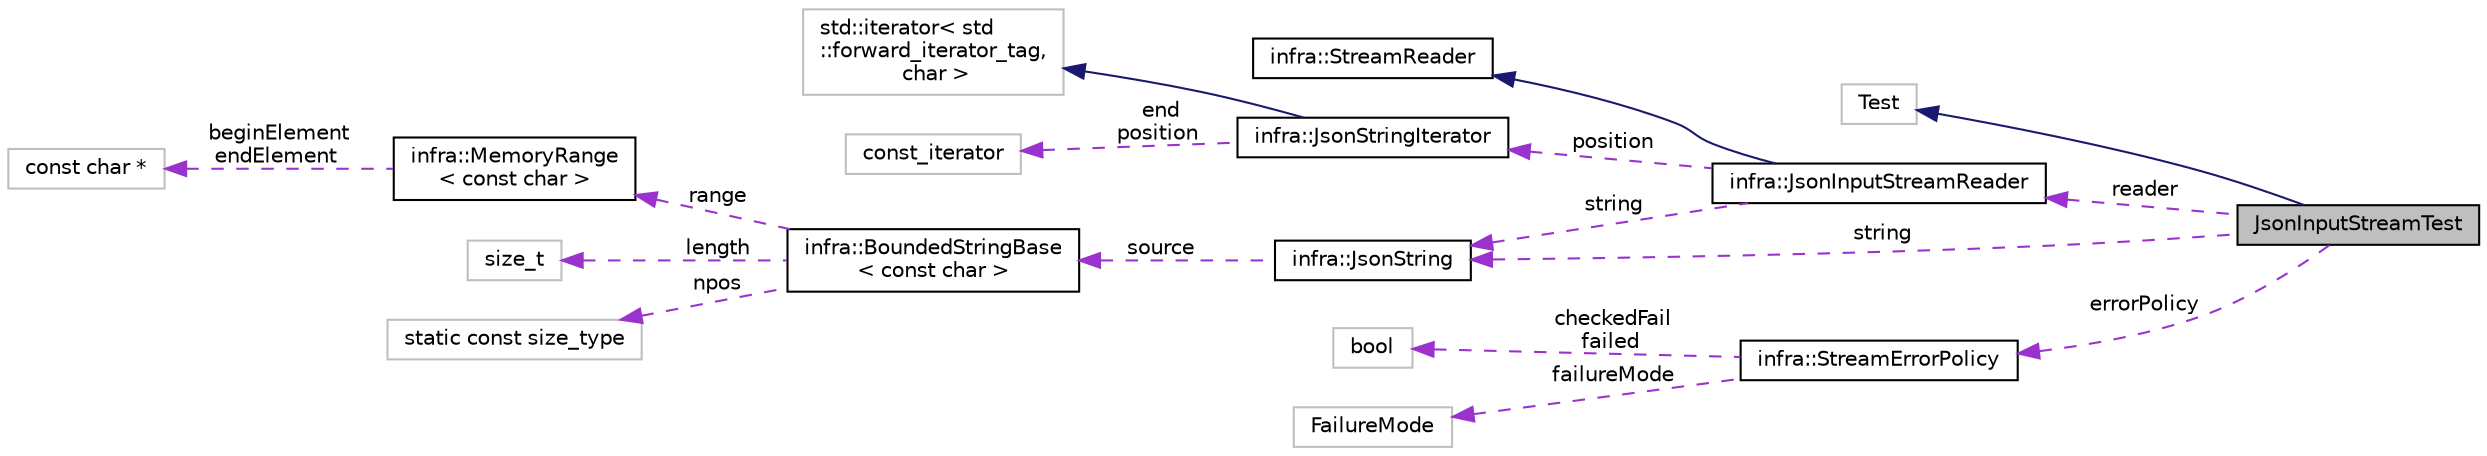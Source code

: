 digraph "JsonInputStreamTest"
{
 // INTERACTIVE_SVG=YES
  edge [fontname="Helvetica",fontsize="10",labelfontname="Helvetica",labelfontsize="10"];
  node [fontname="Helvetica",fontsize="10",shape=record];
  rankdir="LR";
  Node2 [label="JsonInputStreamTest",height=0.2,width=0.4,color="black", fillcolor="grey75", style="filled", fontcolor="black"];
  Node3 -> Node2 [dir="back",color="midnightblue",fontsize="10",style="solid",fontname="Helvetica"];
  Node3 [label="Test",height=0.2,width=0.4,color="grey75", fillcolor="white", style="filled"];
  Node4 -> Node2 [dir="back",color="darkorchid3",fontsize="10",style="dashed",label=" reader" ,fontname="Helvetica"];
  Node4 [label="infra::JsonInputStreamReader",height=0.2,width=0.4,color="black", fillcolor="white", style="filled",URL="$d5/d11/classinfra_1_1_json_input_stream_reader.html"];
  Node5 -> Node4 [dir="back",color="midnightblue",fontsize="10",style="solid",fontname="Helvetica"];
  Node5 [label="infra::StreamReader",height=0.2,width=0.4,color="black", fillcolor="white", style="filled",URL="$d2/d90/classinfra_1_1_stream_reader.html"];
  Node6 -> Node4 [dir="back",color="darkorchid3",fontsize="10",style="dashed",label=" position" ,fontname="Helvetica"];
  Node6 [label="infra::JsonStringIterator",height=0.2,width=0.4,color="black", fillcolor="white", style="filled",URL="$d1/d67/classinfra_1_1_json_string_iterator.html"];
  Node7 -> Node6 [dir="back",color="midnightblue",fontsize="10",style="solid",fontname="Helvetica"];
  Node7 [label="std::iterator\< std\l::forward_iterator_tag,\l char \>",height=0.2,width=0.4,color="grey75", fillcolor="white", style="filled"];
  Node8 -> Node6 [dir="back",color="darkorchid3",fontsize="10",style="dashed",label=" end\nposition" ,fontname="Helvetica"];
  Node8 [label="const_iterator",height=0.2,width=0.4,color="grey75", fillcolor="white", style="filled"];
  Node9 -> Node4 [dir="back",color="darkorchid3",fontsize="10",style="dashed",label=" string" ,fontname="Helvetica"];
  Node9 [label="infra::JsonString",height=0.2,width=0.4,color="black", fillcolor="white", style="filled",URL="$d1/d16/classinfra_1_1_json_string.html"];
  Node10 -> Node9 [dir="back",color="darkorchid3",fontsize="10",style="dashed",label=" source" ,fontname="Helvetica"];
  Node10 [label="infra::BoundedStringBase\l\< const char \>",height=0.2,width=0.4,color="black", fillcolor="white", style="filled",URL="$d1/d2a/classinfra_1_1_bounded_string_base.html"];
  Node11 -> Node10 [dir="back",color="darkorchid3",fontsize="10",style="dashed",label=" range" ,fontname="Helvetica"];
  Node11 [label="infra::MemoryRange\l\< const char \>",height=0.2,width=0.4,color="black", fillcolor="white", style="filled",URL="$d0/d6d/classinfra_1_1_memory_range.html"];
  Node12 -> Node11 [dir="back",color="darkorchid3",fontsize="10",style="dashed",label=" beginElement\nendElement" ,fontname="Helvetica"];
  Node12 [label="const char *",height=0.2,width=0.4,color="grey75", fillcolor="white", style="filled"];
  Node13 -> Node10 [dir="back",color="darkorchid3",fontsize="10",style="dashed",label=" length" ,fontname="Helvetica"];
  Node13 [label="size_t",height=0.2,width=0.4,color="grey75", fillcolor="white", style="filled"];
  Node14 -> Node10 [dir="back",color="darkorchid3",fontsize="10",style="dashed",label=" npos" ,fontname="Helvetica"];
  Node14 [label="static const size_type",height=0.2,width=0.4,color="grey75", fillcolor="white", style="filled"];
  Node9 -> Node2 [dir="back",color="darkorchid3",fontsize="10",style="dashed",label=" string" ,fontname="Helvetica"];
  Node15 -> Node2 [dir="back",color="darkorchid3",fontsize="10",style="dashed",label=" errorPolicy" ,fontname="Helvetica"];
  Node15 [label="infra::StreamErrorPolicy",height=0.2,width=0.4,color="black", fillcolor="white", style="filled",URL="$d5/d4a/classinfra_1_1_stream_error_policy.html"];
  Node16 -> Node15 [dir="back",color="darkorchid3",fontsize="10",style="dashed",label=" checkedFail\nfailed" ,fontname="Helvetica"];
  Node16 [label="bool",height=0.2,width=0.4,color="grey75", fillcolor="white", style="filled"];
  Node17 -> Node15 [dir="back",color="darkorchid3",fontsize="10",style="dashed",label=" failureMode" ,fontname="Helvetica"];
  Node17 [label="FailureMode",height=0.2,width=0.4,color="grey75", fillcolor="white", style="filled"];
}
